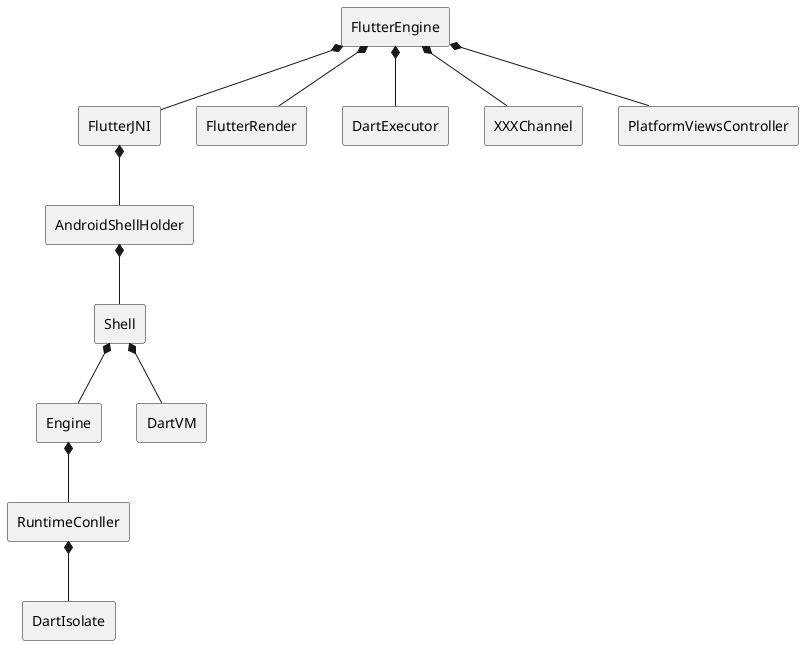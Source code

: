 @startuml

rectangle FlutterEngine

rectangle FlutterJNI

rectangle AndroidShellHolder

rectangle Shell

rectangle RuntimeConller

rectangle Engine

rectangle DartVM

rectangle DartIsolate


rectangle FlutterRender

rectangle DartExecutor

rectangle XXXChannel

rectangle PlatformViewsController



FlutterEngine *-down- FlutterJNI

FlutterEngine *-down- FlutterRender
FlutterEngine *-down- DartExecutor
FlutterEngine *-down- XXXChannel
FlutterEngine *-down- PlatformViewsController

FlutterJNI *-down- AndroidShellHolder

AndroidShellHolder *-down- Shell

Shell *-down- Engine

Shell *-down- DartVM

Engine *-down- RuntimeConller

RuntimeConller *-down- DartIsolate

@enduml
